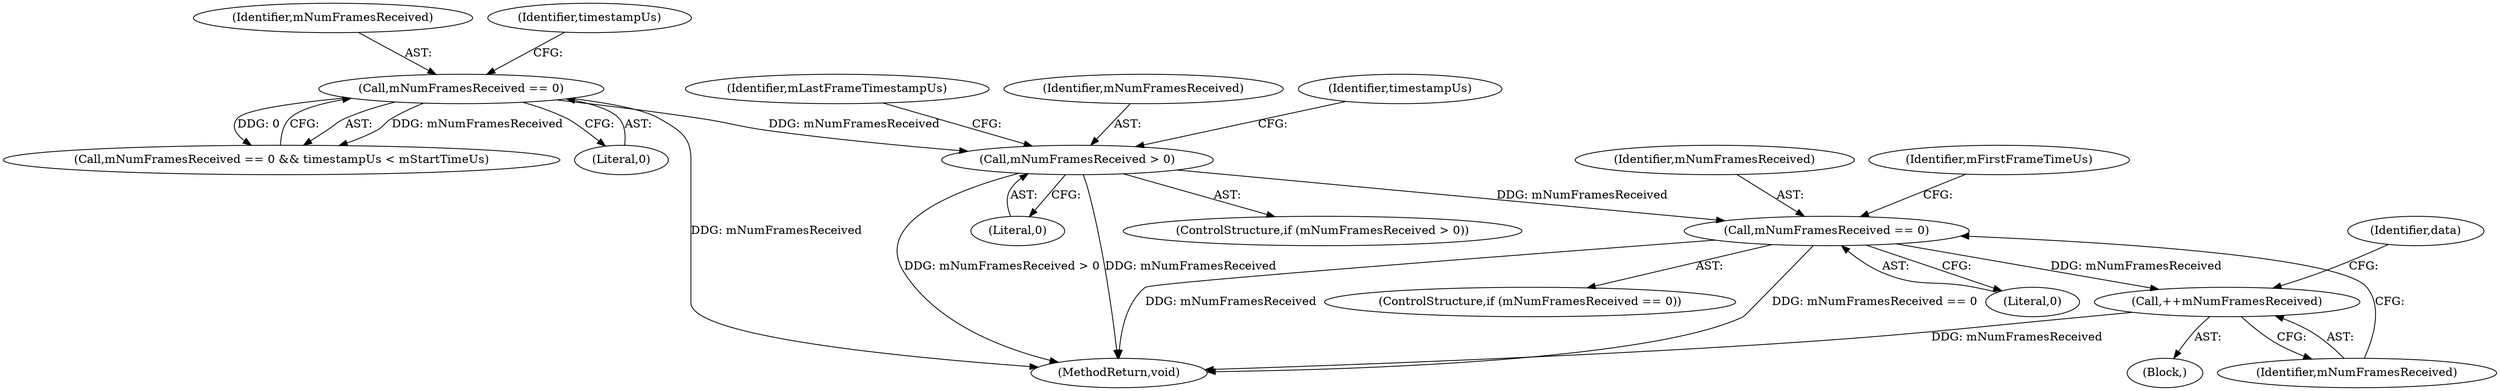 digraph "0_Android_1f24c730ab6ca5aff1e3137b340b8aeaeda4bdbc@API" {
"1000143" [label="(Call,mNumFramesReceived > 0)"];
"1000117" [label="(Call,mNumFramesReceived == 0)"];
"1000176" [label="(Call,mNumFramesReceived == 0)"];
"1000201" [label="(Call,++mNumFramesReceived)"];
"1000175" [label="(ControlStructure,if (mNumFramesReceived == 0))"];
"1000177" [label="(Identifier,mNumFramesReceived)"];
"1000143" [label="(Call,mNumFramesReceived > 0)"];
"1000206" [label="(Identifier,data)"];
"1000117" [label="(Call,mNumFramesReceived == 0)"];
"1000142" [label="(ControlStructure,if (mNumFramesReceived > 0))"];
"1000119" [label="(Literal,0)"];
"1000118" [label="(Identifier,mNumFramesReceived)"];
"1000178" [label="(Literal,0)"];
"1000202" [label="(Identifier,mNumFramesReceived)"];
"1000149" [label="(Identifier,timestampUs)"];
"1000116" [label="(Call,mNumFramesReceived == 0 && timestampUs < mStartTimeUs)"];
"1000201" [label="(Call,++mNumFramesReceived)"];
"1000226" [label="(MethodReturn,void)"];
"1000176" [label="(Call,mNumFramesReceived == 0)"];
"1000145" [label="(Literal,0)"];
"1000173" [label="(Identifier,mLastFrameTimestampUs)"];
"1000105" [label="(Block,)"];
"1000121" [label="(Identifier,timestampUs)"];
"1000181" [label="(Identifier,mFirstFrameTimeUs)"];
"1000144" [label="(Identifier,mNumFramesReceived)"];
"1000143" -> "1000142"  [label="AST: "];
"1000143" -> "1000145"  [label="CFG: "];
"1000144" -> "1000143"  [label="AST: "];
"1000145" -> "1000143"  [label="AST: "];
"1000149" -> "1000143"  [label="CFG: "];
"1000173" -> "1000143"  [label="CFG: "];
"1000143" -> "1000226"  [label="DDG: mNumFramesReceived"];
"1000143" -> "1000226"  [label="DDG: mNumFramesReceived > 0"];
"1000117" -> "1000143"  [label="DDG: mNumFramesReceived"];
"1000143" -> "1000176"  [label="DDG: mNumFramesReceived"];
"1000117" -> "1000116"  [label="AST: "];
"1000117" -> "1000119"  [label="CFG: "];
"1000118" -> "1000117"  [label="AST: "];
"1000119" -> "1000117"  [label="AST: "];
"1000121" -> "1000117"  [label="CFG: "];
"1000116" -> "1000117"  [label="CFG: "];
"1000117" -> "1000226"  [label="DDG: mNumFramesReceived"];
"1000117" -> "1000116"  [label="DDG: mNumFramesReceived"];
"1000117" -> "1000116"  [label="DDG: 0"];
"1000176" -> "1000175"  [label="AST: "];
"1000176" -> "1000178"  [label="CFG: "];
"1000177" -> "1000176"  [label="AST: "];
"1000178" -> "1000176"  [label="AST: "];
"1000181" -> "1000176"  [label="CFG: "];
"1000202" -> "1000176"  [label="CFG: "];
"1000176" -> "1000226"  [label="DDG: mNumFramesReceived == 0"];
"1000176" -> "1000226"  [label="DDG: mNumFramesReceived"];
"1000176" -> "1000201"  [label="DDG: mNumFramesReceived"];
"1000201" -> "1000105"  [label="AST: "];
"1000201" -> "1000202"  [label="CFG: "];
"1000202" -> "1000201"  [label="AST: "];
"1000206" -> "1000201"  [label="CFG: "];
"1000201" -> "1000226"  [label="DDG: mNumFramesReceived"];
}
